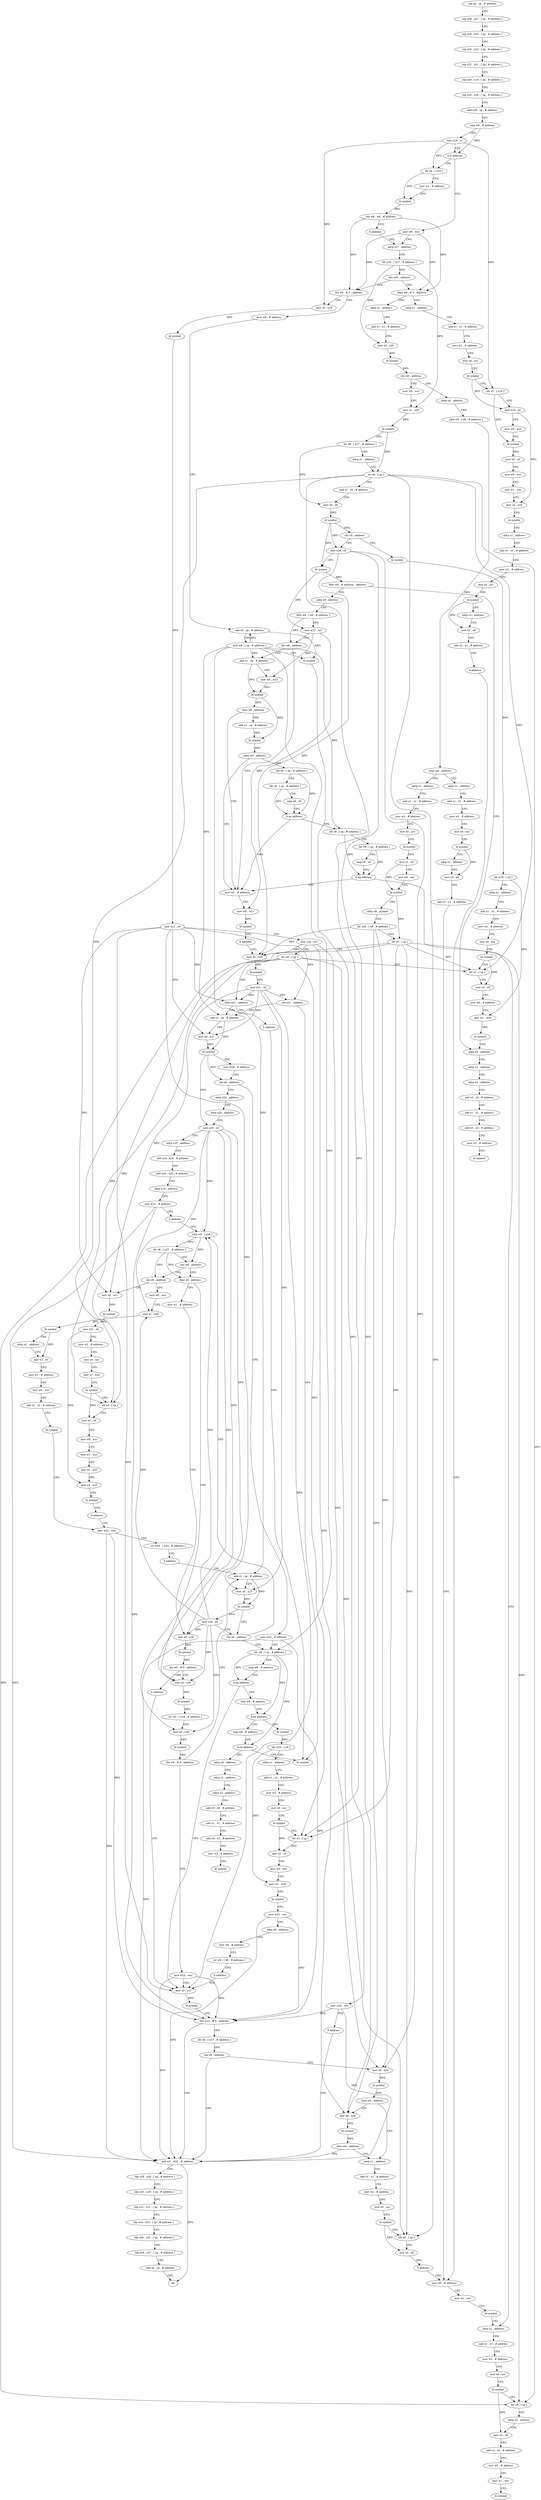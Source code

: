 digraph "func" {
"4208372" [label = "sub sp , sp , # address" ]
"4208376" [label = "stp x28 , x27 , [ sp , # address ]" ]
"4208380" [label = "stp x26 , x25 , [ sp , # address ]" ]
"4208384" [label = "stp x24 , x23 , [ sp , # address ]" ]
"4208388" [label = "stp x22 , x21 , [ sp , # address ]" ]
"4208392" [label = "stp x20 , x19 , [ sp , # address ]" ]
"4208396" [label = "stp x29 , x30 , [ sp , # address ]" ]
"4208400" [label = "add x29 , sp , # address" ]
"4208404" [label = "cmp w0 , # address" ]
"4208408" [label = "mov x19 , x1" ]
"4208412" [label = "b.lt address" ]
"4208436" [label = "mov w8 , wzr" ]
"4208416" [label = "ldr x0 , [ x19 ]" ]
"4208440" [label = "adrp x27 , address" ]
"4208420" [label = "mov w1 , # address" ]
"4208424" [label = "bl symbol" ]
"4208428" [label = "eor w8 , w0 , # address" ]
"4208432" [label = "b address" ]
"4208620" [label = "tbz w8 , # 0 , address" ]
"4209064" [label = "mov w8 , # address" ]
"4208624" [label = "mov x0 , x19" ]
"4208452" [label = "tbnz w8 , # 0 , address" ]
"4209216" [label = "adrp x1 , address" ]
"4208456" [label = "adrp x1 , address" ]
"4208444" [label = "ldr x20 , [ x27 , # address ]" ]
"4208448" [label = "cbz x20 , address" ]
"4209068" [label = "add x0 , sp , # address" ]
"4209072" [label = "strh w8 , [ sp , # address ]" ]
"4209076" [label = "bl symbol" ]
"4209080" [label = "mov w22 , w0" ]
"4209084" [label = "b address" ]
"4209136" [label = "and w0 , w22 , # address" ]
"4208628" [label = "bl symbol" ]
"4208632" [label = "mov x21 , x0" ]
"4208636" [label = "mov x20 , xzr" ]
"4208640" [label = "str xzr , [ sp ]" ]
"4208644" [label = "cbnz x21 , address" ]
"4208724" [label = "add x1 , sp , # address" ]
"4208648" [label = "b address" ]
"4209220" [label = "add x1 , x1 , # address" ]
"4209224" [label = "mov w2 , # address" ]
"4209228" [label = "mov x0 , xzr" ]
"4209232" [label = "bl symbol" ]
"4209236" [label = "ldr x1 , [ x19 ]" ]
"4209240" [label = "mov x19 , x0" ]
"4209244" [label = "mov w0 , wzr" ]
"4209248" [label = "bl symbol" ]
"4209252" [label = "mov x3 , x0" ]
"4209256" [label = "mov w0 , wzr" ]
"4209260" [label = "mov w1 , wzr" ]
"4209264" [label = "mov x2 , x19" ]
"4209268" [label = "bl symbol" ]
"4209272" [label = "adrp x1 , address" ]
"4209276" [label = "add x1 , x1 , # address" ]
"4209280" [label = "mov w2 , # address" ]
"4209284" [label = "mov x0 , xzr" ]
"4209288" [label = "bl symbol" ]
"4209292" [label = "adrp x2 , address" ]
"4209296" [label = "mov x3 , x0" ]
"4209300" [label = "add x2 , x2 , # address" ]
"4209304" [label = "b address" ]
"4209452" [label = "mov w0 , # address" ]
"4208460" [label = "add x1 , x1 , # address" ]
"4208464" [label = "mov x0 , x20" ]
"4208468" [label = "bl symbol" ]
"4208472" [label = "cbz w0 , address" ]
"4208652" [label = "adrp x8 , address" ]
"4208476" [label = "mov w0 , wzr" ]
"4209140" [label = "ldp x29 , x30 , [ sp , # address ]" ]
"4209144" [label = "ldp x20 , x19 , [ sp , # address ]" ]
"4209148" [label = "ldp x22 , x21 , [ sp , # address ]" ]
"4209152" [label = "ldp x24 , x23 , [ sp , # address ]" ]
"4209156" [label = "ldp x26 , x25 , [ sp , # address ]" ]
"4209160" [label = "ldp x28 , x27 , [ sp , # address ]" ]
"4209164" [label = "add sp , sp , # address" ]
"4209168" [label = "ret" ]
"4208728" [label = "mov x0 , x21" ]
"4208732" [label = "bl symbol" ]
"4208736" [label = "mov w28 , # address" ]
"4208740" [label = "cbz x0 , address" ]
"4208972" [label = "mov w22 , # address" ]
"4208744" [label = "adrp x24 , address" ]
"4209180" [label = "bl symbol" ]
"4209456" [label = "mov w1 , wzr" ]
"4209460" [label = "bl symbol" ]
"4209464" [label = "adrp x1 , address" ]
"4208656" [label = "ldrb w8 , [ x8 , # address ]" ]
"4208660" [label = "cbnz w8 , address" ]
"4209420" [label = "adrp x1 , address" ]
"4208664" [label = "adrp x1 , address" ]
"4208480" [label = "mov x1 , x20" ]
"4208484" [label = "bl symbol" ]
"4208488" [label = "ldr x8 , [ x27 , # address ]" ]
"4208492" [label = "adrp x1 , address" ]
"4208496" [label = "str x0 , [ sp ]" ]
"4208500" [label = "add x1 , x1 , # address" ]
"4208504" [label = "mov x0 , x8" ]
"4208508" [label = "bl symbol" ]
"4208512" [label = "cbz x0 , address" ]
"4209340" [label = "bl symbol" ]
"4208516" [label = "mov x20 , x0" ]
"4208976" [label = "ldr w8 , [ sp , # address ]" ]
"4208748" [label = "adrp x25 , address" ]
"4208752" [label = "mov x26 , x0" ]
"4208756" [label = "adrp x23 , address" ]
"4208760" [label = "add x24 , x24 , # address" ]
"4208764" [label = "add x25 , x25 , # address" ]
"4208768" [label = "adrp x19 , address" ]
"4208772" [label = "mov w22 , # address" ]
"4208776" [label = "b address" ]
"4208824" [label = "ldrb w9 , [ x26 ]" ]
"4209424" [label = "add x1 , x1 , # address" ]
"4209428" [label = "mov w2 , # address" ]
"4209432" [label = "mov x0 , xzr" ]
"4209436" [label = "bl symbol" ]
"4209440" [label = "adrp x2 , address" ]
"4209444" [label = "mov x3 , x0" ]
"4209448" [label = "add x2 , x2 , # address" ]
"4208668" [label = "add x1 , x1 , # address" ]
"4208672" [label = "mov w2 , # address" ]
"4208676" [label = "mov x0 , xzr" ]
"4208680" [label = "bl symbol" ]
"4208684" [label = "mov x1 , x0" ]
"4208688" [label = "mov w0 , wzr" ]
"4208692" [label = "bl symbol" ]
"4208696" [label = "adrp x8 , symbol" ]
"4208700" [label = "ldr x20 , [ x8 , # address ]" ]
"4208704" [label = "str x0 , [ sp ]" ]
"4208708" [label = "mov x0 , x20" ]
"4209344" [label = "ldr w20 , [ x0 ]" ]
"4209348" [label = "adrp x1 , address" ]
"4209352" [label = "add x1 , x1 , # address" ]
"4209356" [label = "mov w2 , # address" ]
"4209360" [label = "mov x0 , xzr" ]
"4209364" [label = "bl symbol" ]
"4209368" [label = "ldr x3 , [ sp ]" ]
"4209372" [label = "mov x2 , x0" ]
"4209376" [label = "mov w0 , # address" ]
"4209380" [label = "mov w1 , w20" ]
"4209384" [label = "bl symbol" ]
"4209388" [label = "adrp x0 , address" ]
"4208520" [label = "bl symbol" ]
"4208524" [label = "tbnz w0 , # address , address" ]
"4208528" [label = "adrp x8 , address" ]
"4209092" [label = "mov x0 , x21" ]
"4209096" [label = "bl symbol" ]
"4209100" [label = "tbz w22 , # 0 , address" ]
"4209104" [label = "ldr x8 , [ x27 , # address ]" ]
"4208988" [label = "cmp w8 , # address" ]
"4208992" [label = "b.ne address" ]
"4209172" [label = "cmp w8 , # address" ]
"4208996" [label = "bl symbol" ]
"4208828" [label = "ldr x8 , [ x27 , # address ]" ]
"4208832" [label = "cbz w9 , address" ]
"4208860" [label = "cbz x8 , address" ]
"4208836" [label = "cbnz x8 , address" ]
"4209392" [label = "adrp x1 , address" ]
"4209396" [label = "adrp x3 , address" ]
"4209400" [label = "add x0 , x0 , # address" ]
"4209404" [label = "add x1 , x1 , # address" ]
"4209408" [label = "add x3 , x3 , # address" ]
"4209412" [label = "mov w2 , # address" ]
"4209416" [label = "bl symbol" ]
"4208532" [label = "ldrb w8 , [ x8 , # address ]" ]
"4208536" [label = "mov w21 , w0" ]
"4208540" [label = "cbz w8 , address" ]
"4208604" [label = "mov w1 , # address" ]
"4208544" [label = "add x1 , sp , # address" ]
"4209108" [label = "cbz x8 , address" ]
"4209112" [label = "mov x0 , x20" ]
"4209176" [label = "b.ne address" ]
"4209308" [label = "adrp x0 , address" ]
"4209000" [label = "ldr w22 , [ x0 ]" ]
"4209004" [label = "adrp x1 , address" ]
"4209008" [label = "add x1 , x1 , # address" ]
"4209012" [label = "mov w2 , # address" ]
"4209016" [label = "mov x0 , xzr" ]
"4209020" [label = "bl symbol" ]
"4209024" [label = "ldr x3 , [ sp ]" ]
"4209028" [label = "mov x2 , x0" ]
"4209032" [label = "mov w0 , wzr" ]
"4209036" [label = "mov w1 , w22" ]
"4209040" [label = "bl symbol" ]
"4209044" [label = "mov w22 , wzr" ]
"4209048" [label = "adrp x8 , address" ]
"4209052" [label = "mov w9 , # address" ]
"4209056" [label = "str w9 , [ x8 , # address ]" ]
"4209060" [label = "b address" ]
"4208924" [label = "mov w0 , wzr" ]
"4208864" [label = "mov x0 , x21" ]
"4208780" [label = "mov x0 , x26" ]
"4208840" [label = "mov w1 , # address" ]
"4208608" [label = "mov w0 , w21" ]
"4208612" [label = "bl symbol" ]
"4208616" [label = "b address" ]
"4208548" [label = "mov w0 , w21" ]
"4208552" [label = "bl symbol" ]
"4208556" [label = "cbnz w0 , address" ]
"4208560" [label = "add x1 , sp , # address" ]
"4209116" [label = "bl symbol" ]
"4209120" [label = "cbnz w0 , address" ]
"4209184" [label = "adrp x1 , address" ]
"4209124" [label = "mov x0 , x20" ]
"4209312" [label = "adrp x1 , address" ]
"4209316" [label = "adrp x3 , address" ]
"4209320" [label = "add x0 , x0 , # address" ]
"4209324" [label = "add x1 , x1 , # address" ]
"4209328" [label = "add x3 , x3 , # address" ]
"4209332" [label = "mov w2 , # address" ]
"4209336" [label = "bl symbol" ]
"4208928" [label = "mov x1 , x26" ]
"4208932" [label = "bl symbol" ]
"4208936" [label = "adrp x2 , address" ]
"4208940" [label = "mov x3 , x0" ]
"4208944" [label = "mov w1 , # address" ]
"4208948" [label = "mov w0 , wzr" ]
"4208952" [label = "add x2 , x2 , # address" ]
"4208956" [label = "bl symbol" ]
"4208960" [label = "mov w22 , wzr" ]
"4208868" [label = "bl symbol" ]
"4208872" [label = "mov x22 , x0" ]
"4208876" [label = "mov w2 , # address" ]
"4208880" [label = "mov x0 , xzr" ]
"4208884" [label = "mov x1 , x24" ]
"4208888" [label = "bl symbol" ]
"4208892" [label = "ldr x3 , [ sp ]" ]
"4208896" [label = "mov x5 , x0" ]
"4208900" [label = "mov w0 , wzr" ]
"4208904" [label = "mov w1 , wzr" ]
"4208908" [label = "mov x2 , x25" ]
"4208912" [label = "mov x4 , x22" ]
"4208916" [label = "bl symbol" ]
"4208920" [label = "b address" ]
"4208784" [label = "bl symbol" ]
"4208788" [label = "str w0 , [ x19 , # address ]" ]
"4208792" [label = "mov x0 , x26" ]
"4208796" [label = "bl symbol" ]
"4208800" [label = "tbz w0 , # 0 , address" ]
"4209088" [label = "mov w22 , wzr" ]
"4208804" [label = "add x1 , sp , # address" ]
"4208844" [label = "mov x0 , x26" ]
"4208848" [label = "bl symbol" ]
"4208852" [label = "tbz w0 , # 0 , address" ]
"4208856" [label = "b address" ]
"4208712" [label = "bl symbol" ]
"4208716" [label = "mov x21 , x0" ]
"4208720" [label = "cbz x21 , address" ]
"4208564" [label = "bl symbol" ]
"4208568" [label = "cbnz w0 , address" ]
"4208572" [label = "ldr x8 , [ sp , # address ]" ]
"4209188" [label = "add x1 , x1 , # address" ]
"4209192" [label = "mov w2 , # address" ]
"4209196" [label = "mov x0 , xzr" ]
"4209200" [label = "bl symbol" ]
"4209204" [label = "ldr x3 , [ sp ]" ]
"4209208" [label = "mov x2 , x0" ]
"4209212" [label = "b address" ]
"4209128" [label = "bl symbol" ]
"4209132" [label = "cbnz w0 , address" ]
"4208808" [label = "mov x0 , x21" ]
"4208812" [label = "bl symbol" ]
"4208816" [label = "mov x26 , x0" ]
"4208820" [label = "cbz x0 , address" ]
"4208964" [label = "str w28 , [ x23 , # address ]" ]
"4208968" [label = "b address" ]
"4208576" [label = "ldr x9 , [ sp , # address ]" ]
"4208580" [label = "cmp x8 , x9" ]
"4208584" [label = "b.ne address" ]
"4208588" [label = "ldr x8 , [ sp , # address ]" ]
"4208980" [label = "cmp w8 , # address" ]
"4208984" [label = "b.eq address" ]
"4208592" [label = "ldr x9 , [ sp , # address ]" ]
"4208596" [label = "cmp x8 , x9" ]
"4208600" [label = "b.eq address" ]
"4209468" [label = "add x1 , x1 , # address" ]
"4209472" [label = "mov w2 , # address" ]
"4209476" [label = "mov x0 , xzr" ]
"4209480" [label = "bl symbol" ]
"4209484" [label = "ldr x4 , [ sp ]" ]
"4209488" [label = "adrp x2 , address" ]
"4209492" [label = "mov x3 , x0" ]
"4209496" [label = "add x2 , x2 , # address" ]
"4209500" [label = "mov w0 , # address" ]
"4209504" [label = "mov w1 , wzr" ]
"4209508" [label = "bl symbol" ]
"4208372" -> "4208376" [ label = "CFG" ]
"4208376" -> "4208380" [ label = "CFG" ]
"4208380" -> "4208384" [ label = "CFG" ]
"4208384" -> "4208388" [ label = "CFG" ]
"4208388" -> "4208392" [ label = "CFG" ]
"4208392" -> "4208396" [ label = "CFG" ]
"4208396" -> "4208400" [ label = "CFG" ]
"4208400" -> "4208404" [ label = "CFG" ]
"4208404" -> "4208408" [ label = "CFG" ]
"4208404" -> "4208412" [ label = "DFG" ]
"4208408" -> "4208412" [ label = "CFG" ]
"4208408" -> "4208416" [ label = "DFG" ]
"4208408" -> "4208624" [ label = "DFG" ]
"4208408" -> "4209236" [ label = "DFG" ]
"4208412" -> "4208436" [ label = "CFG" ]
"4208412" -> "4208416" [ label = "CFG" ]
"4208436" -> "4208440" [ label = "CFG" ]
"4208436" -> "4208620" [ label = "DFG" ]
"4208436" -> "4208452" [ label = "DFG" ]
"4208416" -> "4208420" [ label = "CFG" ]
"4208416" -> "4208424" [ label = "DFG" ]
"4208440" -> "4208444" [ label = "CFG" ]
"4208420" -> "4208424" [ label = "CFG" ]
"4208424" -> "4208428" [ label = "DFG" ]
"4208428" -> "4208432" [ label = "CFG" ]
"4208428" -> "4208620" [ label = "DFG" ]
"4208428" -> "4208452" [ label = "DFG" ]
"4208432" -> "4208440" [ label = "CFG" ]
"4208620" -> "4209064" [ label = "CFG" ]
"4208620" -> "4208624" [ label = "CFG" ]
"4209064" -> "4209068" [ label = "CFG" ]
"4208624" -> "4208628" [ label = "DFG" ]
"4208452" -> "4209216" [ label = "CFG" ]
"4208452" -> "4208456" [ label = "CFG" ]
"4209216" -> "4209220" [ label = "CFG" ]
"4208456" -> "4208460" [ label = "CFG" ]
"4208444" -> "4208448" [ label = "DFG" ]
"4208444" -> "4208464" [ label = "DFG" ]
"4208444" -> "4208480" [ label = "DFG" ]
"4208448" -> "4208620" [ label = "CFG" ]
"4208448" -> "4208452" [ label = "CFG" ]
"4209068" -> "4209072" [ label = "CFG" ]
"4209068" -> "4209076" [ label = "DFG" ]
"4209072" -> "4209076" [ label = "CFG" ]
"4209072" -> "4209068" [ label = "DFG" ]
"4209072" -> "4208976" [ label = "DFG" ]
"4209072" -> "4208588" [ label = "DFG" ]
"4209072" -> "4208724" [ label = "DFG" ]
"4209072" -> "4208544" [ label = "DFG" ]
"4209072" -> "4208804" [ label = "DFG" ]
"4209076" -> "4209080" [ label = "DFG" ]
"4209080" -> "4209084" [ label = "CFG" ]
"4209080" -> "4209136" [ label = "DFG" ]
"4209080" -> "4209100" [ label = "DFG" ]
"4209084" -> "4209136" [ label = "CFG" ]
"4209136" -> "4209140" [ label = "CFG" ]
"4209136" -> "4209168" [ label = "DFG" ]
"4208628" -> "4208632" [ label = "DFG" ]
"4208632" -> "4208636" [ label = "CFG" ]
"4208632" -> "4208644" [ label = "DFG" ]
"4208632" -> "4208728" [ label = "DFG" ]
"4208632" -> "4208720" [ label = "DFG" ]
"4208632" -> "4209092" [ label = "DFG" ]
"4208632" -> "4208864" [ label = "DFG" ]
"4208632" -> "4208808" [ label = "DFG" ]
"4208636" -> "4208640" [ label = "CFG" ]
"4208636" -> "4208708" [ label = "DFG" ]
"4208636" -> "4209112" [ label = "DFG" ]
"4208636" -> "4209124" [ label = "DFG" ]
"4208640" -> "4208644" [ label = "CFG" ]
"4208640" -> "4209484" [ label = "DFG" ]
"4208640" -> "4209368" [ label = "DFG" ]
"4208640" -> "4209024" [ label = "DFG" ]
"4208640" -> "4208892" [ label = "DFG" ]
"4208640" -> "4209204" [ label = "DFG" ]
"4208644" -> "4208724" [ label = "CFG" ]
"4208644" -> "4208648" [ label = "CFG" ]
"4208724" -> "4208728" [ label = "CFG" ]
"4208724" -> "4208732" [ label = "DFG" ]
"4208648" -> "4209180" [ label = "CFG" ]
"4209220" -> "4209224" [ label = "CFG" ]
"4209224" -> "4209228" [ label = "CFG" ]
"4209228" -> "4209232" [ label = "CFG" ]
"4209232" -> "4209236" [ label = "CFG" ]
"4209232" -> "4209240" [ label = "DFG" ]
"4209236" -> "4209240" [ label = "CFG" ]
"4209236" -> "4209248" [ label = "DFG" ]
"4209240" -> "4209244" [ label = "CFG" ]
"4209240" -> "4209264" [ label = "DFG" ]
"4209244" -> "4209248" [ label = "CFG" ]
"4209248" -> "4209252" [ label = "DFG" ]
"4209252" -> "4209256" [ label = "CFG" ]
"4209256" -> "4209260" [ label = "CFG" ]
"4209260" -> "4209264" [ label = "CFG" ]
"4209264" -> "4209268" [ label = "CFG" ]
"4209268" -> "4209272" [ label = "CFG" ]
"4209272" -> "4209276" [ label = "CFG" ]
"4209276" -> "4209280" [ label = "CFG" ]
"4209280" -> "4209284" [ label = "CFG" ]
"4209284" -> "4209288" [ label = "CFG" ]
"4209288" -> "4209292" [ label = "CFG" ]
"4209288" -> "4209296" [ label = "DFG" ]
"4209292" -> "4209296" [ label = "CFG" ]
"4209296" -> "4209300" [ label = "CFG" ]
"4209300" -> "4209304" [ label = "CFG" ]
"4209304" -> "4209452" [ label = "CFG" ]
"4209452" -> "4209456" [ label = "CFG" ]
"4208460" -> "4208464" [ label = "CFG" ]
"4208464" -> "4208468" [ label = "DFG" ]
"4208468" -> "4208472" [ label = "DFG" ]
"4208472" -> "4208652" [ label = "CFG" ]
"4208472" -> "4208476" [ label = "CFG" ]
"4208652" -> "4208656" [ label = "CFG" ]
"4208476" -> "4208480" [ label = "CFG" ]
"4209140" -> "4209144" [ label = "CFG" ]
"4209144" -> "4209148" [ label = "CFG" ]
"4209148" -> "4209152" [ label = "CFG" ]
"4209152" -> "4209156" [ label = "CFG" ]
"4209156" -> "4209160" [ label = "CFG" ]
"4209160" -> "4209164" [ label = "CFG" ]
"4209164" -> "4209168" [ label = "CFG" ]
"4208728" -> "4208732" [ label = "DFG" ]
"4208732" -> "4208736" [ label = "CFG" ]
"4208732" -> "4208740" [ label = "DFG" ]
"4208732" -> "4208752" [ label = "DFG" ]
"4208736" -> "4208740" [ label = "CFG" ]
"4208740" -> "4208972" [ label = "CFG" ]
"4208740" -> "4208744" [ label = "CFG" ]
"4208972" -> "4208976" [ label = "CFG" ]
"4208972" -> "4209136" [ label = "DFG" ]
"4208972" -> "4209100" [ label = "DFG" ]
"4208744" -> "4208748" [ label = "CFG" ]
"4209456" -> "4209460" [ label = "CFG" ]
"4209460" -> "4209464" [ label = "CFG" ]
"4209464" -> "4209468" [ label = "CFG" ]
"4208656" -> "4208660" [ label = "DFG" ]
"4208660" -> "4209420" [ label = "CFG" ]
"4208660" -> "4208664" [ label = "CFG" ]
"4209420" -> "4209424" [ label = "CFG" ]
"4208664" -> "4208668" [ label = "CFG" ]
"4208480" -> "4208484" [ label = "DFG" ]
"4208484" -> "4208488" [ label = "CFG" ]
"4208484" -> "4208496" [ label = "DFG" ]
"4208488" -> "4208492" [ label = "CFG" ]
"4208488" -> "4208504" [ label = "DFG" ]
"4208492" -> "4208496" [ label = "CFG" ]
"4208496" -> "4208500" [ label = "CFG" ]
"4208496" -> "4209484" [ label = "DFG" ]
"4208496" -> "4209368" [ label = "DFG" ]
"4208496" -> "4209024" [ label = "DFG" ]
"4208496" -> "4208892" [ label = "DFG" ]
"4208496" -> "4209204" [ label = "DFG" ]
"4208500" -> "4208504" [ label = "CFG" ]
"4208504" -> "4208508" [ label = "DFG" ]
"4208508" -> "4208512" [ label = "DFG" ]
"4208508" -> "4208516" [ label = "DFG" ]
"4208508" -> "4208520" [ label = "DFG" ]
"4208512" -> "4209340" [ label = "CFG" ]
"4208512" -> "4208516" [ label = "CFG" ]
"4209340" -> "4209344" [ label = "DFG" ]
"4208516" -> "4208520" [ label = "CFG" ]
"4208516" -> "4208708" [ label = "DFG" ]
"4208516" -> "4209112" [ label = "DFG" ]
"4208516" -> "4209124" [ label = "DFG" ]
"4208976" -> "4208980" [ label = "CFG" ]
"4208976" -> "4208984" [ label = "DFG" ]
"4208976" -> "4208992" [ label = "DFG" ]
"4208976" -> "4209176" [ label = "DFG" ]
"4208748" -> "4208752" [ label = "CFG" ]
"4208752" -> "4208756" [ label = "CFG" ]
"4208752" -> "4208824" [ label = "DFG" ]
"4208752" -> "4208928" [ label = "DFG" ]
"4208752" -> "4208780" [ label = "DFG" ]
"4208752" -> "4208792" [ label = "DFG" ]
"4208752" -> "4208844" [ label = "DFG" ]
"4208756" -> "4208760" [ label = "CFG" ]
"4208760" -> "4208764" [ label = "CFG" ]
"4208764" -> "4208768" [ label = "CFG" ]
"4208768" -> "4208772" [ label = "CFG" ]
"4208772" -> "4208776" [ label = "CFG" ]
"4208772" -> "4209136" [ label = "DFG" ]
"4208772" -> "4209100" [ label = "DFG" ]
"4208776" -> "4208824" [ label = "CFG" ]
"4208824" -> "4208828" [ label = "CFG" ]
"4208824" -> "4208832" [ label = "DFG" ]
"4209424" -> "4209428" [ label = "CFG" ]
"4209428" -> "4209432" [ label = "CFG" ]
"4209432" -> "4209436" [ label = "CFG" ]
"4209436" -> "4209440" [ label = "CFG" ]
"4209436" -> "4209444" [ label = "DFG" ]
"4209440" -> "4209444" [ label = "CFG" ]
"4209444" -> "4209448" [ label = "CFG" ]
"4209448" -> "4209452" [ label = "CFG" ]
"4208668" -> "4208672" [ label = "CFG" ]
"4208672" -> "4208676" [ label = "CFG" ]
"4208676" -> "4208680" [ label = "CFG" ]
"4208680" -> "4208684" [ label = "DFG" ]
"4208684" -> "4208688" [ label = "CFG" ]
"4208684" -> "4208692" [ label = "DFG" ]
"4208688" -> "4208692" [ label = "CFG" ]
"4208692" -> "4208696" [ label = "CFG" ]
"4208692" -> "4208704" [ label = "DFG" ]
"4208696" -> "4208700" [ label = "CFG" ]
"4208700" -> "4208704" [ label = "CFG" ]
"4208700" -> "4208708" [ label = "DFG" ]
"4208700" -> "4209112" [ label = "DFG" ]
"4208700" -> "4209124" [ label = "DFG" ]
"4208704" -> "4208708" [ label = "CFG" ]
"4208704" -> "4209484" [ label = "DFG" ]
"4208704" -> "4209368" [ label = "DFG" ]
"4208704" -> "4209024" [ label = "DFG" ]
"4208704" -> "4208892" [ label = "DFG" ]
"4208704" -> "4209204" [ label = "DFG" ]
"4208708" -> "4208712" [ label = "DFG" ]
"4209344" -> "4209348" [ label = "CFG" ]
"4209344" -> "4209380" [ label = "DFG" ]
"4209348" -> "4209352" [ label = "CFG" ]
"4209352" -> "4209356" [ label = "CFG" ]
"4209356" -> "4209360" [ label = "CFG" ]
"4209360" -> "4209364" [ label = "CFG" ]
"4209364" -> "4209368" [ label = "CFG" ]
"4209364" -> "4209372" [ label = "DFG" ]
"4209368" -> "4209372" [ label = "CFG" ]
"4209372" -> "4209376" [ label = "CFG" ]
"4209376" -> "4209380" [ label = "CFG" ]
"4209380" -> "4209384" [ label = "CFG" ]
"4209384" -> "4209388" [ label = "CFG" ]
"4209388" -> "4209392" [ label = "CFG" ]
"4208520" -> "4208524" [ label = "DFG" ]
"4208520" -> "4208536" [ label = "DFG" ]
"4208524" -> "4209388" [ label = "CFG" ]
"4208524" -> "4208528" [ label = "CFG" ]
"4208528" -> "4208532" [ label = "CFG" ]
"4209092" -> "4209096" [ label = "DFG" ]
"4209096" -> "4209100" [ label = "CFG" ]
"4209100" -> "4209136" [ label = "CFG" ]
"4209100" -> "4209104" [ label = "CFG" ]
"4209104" -> "4209108" [ label = "DFG" ]
"4208988" -> "4208992" [ label = "CFG" ]
"4208992" -> "4209172" [ label = "CFG" ]
"4208992" -> "4208996" [ label = "CFG" ]
"4209172" -> "4209176" [ label = "CFG" ]
"4208996" -> "4209000" [ label = "DFG" ]
"4208828" -> "4208832" [ label = "CFG" ]
"4208828" -> "4208860" [ label = "DFG" ]
"4208828" -> "4208836" [ label = "DFG" ]
"4208832" -> "4208860" [ label = "CFG" ]
"4208832" -> "4208836" [ label = "CFG" ]
"4208860" -> "4208924" [ label = "CFG" ]
"4208860" -> "4208864" [ label = "CFG" ]
"4208836" -> "4208780" [ label = "CFG" ]
"4208836" -> "4208840" [ label = "CFG" ]
"4209392" -> "4209396" [ label = "CFG" ]
"4209396" -> "4209400" [ label = "CFG" ]
"4209400" -> "4209404" [ label = "CFG" ]
"4209404" -> "4209408" [ label = "CFG" ]
"4209408" -> "4209412" [ label = "CFG" ]
"4209412" -> "4209416" [ label = "CFG" ]
"4208532" -> "4208536" [ label = "CFG" ]
"4208532" -> "4208540" [ label = "DFG" ]
"4208536" -> "4208540" [ label = "CFG" ]
"4208536" -> "4208608" [ label = "DFG" ]
"4208536" -> "4208548" [ label = "DFG" ]
"4208540" -> "4208604" [ label = "CFG" ]
"4208540" -> "4208544" [ label = "CFG" ]
"4208604" -> "4208608" [ label = "CFG" ]
"4208544" -> "4208548" [ label = "CFG" ]
"4208544" -> "4208552" [ label = "DFG" ]
"4209108" -> "4209136" [ label = "CFG" ]
"4209108" -> "4209112" [ label = "CFG" ]
"4209112" -> "4209116" [ label = "DFG" ]
"4209176" -> "4209308" [ label = "CFG" ]
"4209176" -> "4209180" [ label = "CFG" ]
"4209308" -> "4209312" [ label = "CFG" ]
"4209000" -> "4209004" [ label = "CFG" ]
"4209000" -> "4209036" [ label = "DFG" ]
"4209004" -> "4209008" [ label = "CFG" ]
"4209008" -> "4209012" [ label = "CFG" ]
"4209012" -> "4209016" [ label = "CFG" ]
"4209016" -> "4209020" [ label = "CFG" ]
"4209020" -> "4209024" [ label = "CFG" ]
"4209020" -> "4209028" [ label = "DFG" ]
"4209024" -> "4209028" [ label = "CFG" ]
"4209028" -> "4209032" [ label = "CFG" ]
"4209032" -> "4209036" [ label = "CFG" ]
"4209036" -> "4209040" [ label = "CFG" ]
"4209040" -> "4209044" [ label = "CFG" ]
"4209044" -> "4209048" [ label = "CFG" ]
"4209044" -> "4209136" [ label = "DFG" ]
"4209044" -> "4209100" [ label = "DFG" ]
"4209048" -> "4209052" [ label = "CFG" ]
"4209052" -> "4209056" [ label = "CFG" ]
"4209056" -> "4209060" [ label = "CFG" ]
"4209060" -> "4209092" [ label = "CFG" ]
"4208924" -> "4208928" [ label = "CFG" ]
"4208864" -> "4208868" [ label = "DFG" ]
"4208780" -> "4208784" [ label = "DFG" ]
"4208840" -> "4208844" [ label = "CFG" ]
"4208608" -> "4208612" [ label = "DFG" ]
"4208612" -> "4208616" [ label = "CFG" ]
"4208616" -> "4208708" [ label = "CFG" ]
"4208548" -> "4208552" [ label = "DFG" ]
"4208552" -> "4208556" [ label = "DFG" ]
"4208552" -> "4208564" [ label = "DFG" ]
"4208556" -> "4208604" [ label = "CFG" ]
"4208556" -> "4208560" [ label = "CFG" ]
"4208560" -> "4208564" [ label = "DFG" ]
"4209116" -> "4209120" [ label = "DFG" ]
"4209120" -> "4209184" [ label = "CFG" ]
"4209120" -> "4209124" [ label = "CFG" ]
"4209184" -> "4209188" [ label = "CFG" ]
"4209124" -> "4209128" [ label = "DFG" ]
"4209312" -> "4209316" [ label = "CFG" ]
"4209316" -> "4209320" [ label = "CFG" ]
"4209320" -> "4209324" [ label = "CFG" ]
"4209324" -> "4209328" [ label = "CFG" ]
"4209328" -> "4209332" [ label = "CFG" ]
"4209332" -> "4209336" [ label = "CFG" ]
"4208928" -> "4208932" [ label = "DFG" ]
"4208932" -> "4208936" [ label = "CFG" ]
"4208932" -> "4208940" [ label = "DFG" ]
"4208936" -> "4208940" [ label = "CFG" ]
"4208940" -> "4208944" [ label = "CFG" ]
"4208944" -> "4208948" [ label = "CFG" ]
"4208948" -> "4208952" [ label = "CFG" ]
"4208952" -> "4208956" [ label = "CFG" ]
"4208956" -> "4208960" [ label = "CFG" ]
"4208960" -> "4208964" [ label = "CFG" ]
"4208960" -> "4209136" [ label = "DFG" ]
"4208960" -> "4209100" [ label = "DFG" ]
"4208868" -> "4208872" [ label = "DFG" ]
"4208872" -> "4208876" [ label = "CFG" ]
"4208872" -> "4208912" [ label = "DFG" ]
"4208876" -> "4208880" [ label = "CFG" ]
"4208880" -> "4208884" [ label = "CFG" ]
"4208884" -> "4208888" [ label = "CFG" ]
"4208888" -> "4208892" [ label = "CFG" ]
"4208888" -> "4208896" [ label = "DFG" ]
"4208892" -> "4208896" [ label = "CFG" ]
"4208896" -> "4208900" [ label = "CFG" ]
"4208900" -> "4208904" [ label = "CFG" ]
"4208904" -> "4208908" [ label = "CFG" ]
"4208908" -> "4208912" [ label = "CFG" ]
"4208912" -> "4208916" [ label = "CFG" ]
"4208916" -> "4208920" [ label = "CFG" ]
"4208920" -> "4208960" [ label = "CFG" ]
"4208784" -> "4208788" [ label = "DFG" ]
"4208788" -> "4208792" [ label = "CFG" ]
"4208792" -> "4208796" [ label = "DFG" ]
"4208796" -> "4208800" [ label = "DFG" ]
"4208800" -> "4209088" [ label = "CFG" ]
"4208800" -> "4208804" [ label = "CFG" ]
"4209088" -> "4209092" [ label = "CFG" ]
"4209088" -> "4209136" [ label = "DFG" ]
"4209088" -> "4209100" [ label = "DFG" ]
"4208804" -> "4208808" [ label = "CFG" ]
"4208804" -> "4208812" [ label = "DFG" ]
"4208844" -> "4208848" [ label = "DFG" ]
"4208848" -> "4208852" [ label = "DFG" ]
"4208852" -> "4208780" [ label = "CFG" ]
"4208852" -> "4208856" [ label = "CFG" ]
"4208856" -> "4209092" [ label = "CFG" ]
"4208712" -> "4208716" [ label = "DFG" ]
"4208716" -> "4208720" [ label = "DFG" ]
"4208716" -> "4208644" [ label = "DFG" ]
"4208716" -> "4208728" [ label = "DFG" ]
"4208716" -> "4209092" [ label = "DFG" ]
"4208716" -> "4208864" [ label = "DFG" ]
"4208716" -> "4208808" [ label = "DFG" ]
"4208720" -> "4209180" [ label = "CFG" ]
"4208720" -> "4208724" [ label = "CFG" ]
"4208564" -> "4208568" [ label = "DFG" ]
"4208568" -> "4208604" [ label = "CFG" ]
"4208568" -> "4208572" [ label = "CFG" ]
"4208572" -> "4208576" [ label = "CFG" ]
"4208572" -> "4208584" [ label = "DFG" ]
"4209188" -> "4209192" [ label = "CFG" ]
"4209192" -> "4209196" [ label = "CFG" ]
"4209196" -> "4209200" [ label = "CFG" ]
"4209200" -> "4209204" [ label = "CFG" ]
"4209200" -> "4209208" [ label = "DFG" ]
"4209204" -> "4209208" [ label = "CFG" ]
"4209208" -> "4209212" [ label = "CFG" ]
"4209212" -> "4209452" [ label = "CFG" ]
"4209128" -> "4209132" [ label = "DFG" ]
"4209132" -> "4209184" [ label = "CFG" ]
"4209132" -> "4209136" [ label = "CFG" ]
"4208808" -> "4208812" [ label = "DFG" ]
"4208812" -> "4208816" [ label = "DFG" ]
"4208812" -> "4208820" [ label = "DFG" ]
"4208816" -> "4208820" [ label = "CFG" ]
"4208816" -> "4208824" [ label = "DFG" ]
"4208816" -> "4208928" [ label = "DFG" ]
"4208816" -> "4208780" [ label = "DFG" ]
"4208816" -> "4208792" [ label = "DFG" ]
"4208816" -> "4208844" [ label = "DFG" ]
"4208820" -> "4208976" [ label = "CFG" ]
"4208820" -> "4208824" [ label = "CFG" ]
"4208964" -> "4208968" [ label = "CFG" ]
"4208968" -> "4208804" [ label = "CFG" ]
"4208576" -> "4208580" [ label = "CFG" ]
"4208576" -> "4208584" [ label = "DFG" ]
"4208580" -> "4208584" [ label = "CFG" ]
"4208584" -> "4208604" [ label = "CFG" ]
"4208584" -> "4208588" [ label = "CFG" ]
"4208588" -> "4208592" [ label = "CFG" ]
"4208588" -> "4208600" [ label = "DFG" ]
"4208980" -> "4208984" [ label = "CFG" ]
"4208984" -> "4209092" [ label = "CFG" ]
"4208984" -> "4208988" [ label = "CFG" ]
"4208592" -> "4208596" [ label = "CFG" ]
"4208592" -> "4208600" [ label = "DFG" ]
"4208596" -> "4208600" [ label = "CFG" ]
"4208600" -> "4209464" [ label = "CFG" ]
"4208600" -> "4208604" [ label = "CFG" ]
"4209468" -> "4209472" [ label = "CFG" ]
"4209472" -> "4209476" [ label = "CFG" ]
"4209476" -> "4209480" [ label = "CFG" ]
"4209480" -> "4209484" [ label = "CFG" ]
"4209480" -> "4209492" [ label = "DFG" ]
"4209484" -> "4209488" [ label = "CFG" ]
"4209488" -> "4209492" [ label = "CFG" ]
"4209492" -> "4209496" [ label = "CFG" ]
"4209496" -> "4209500" [ label = "CFG" ]
"4209500" -> "4209504" [ label = "CFG" ]
"4209504" -> "4209508" [ label = "CFG" ]
}
